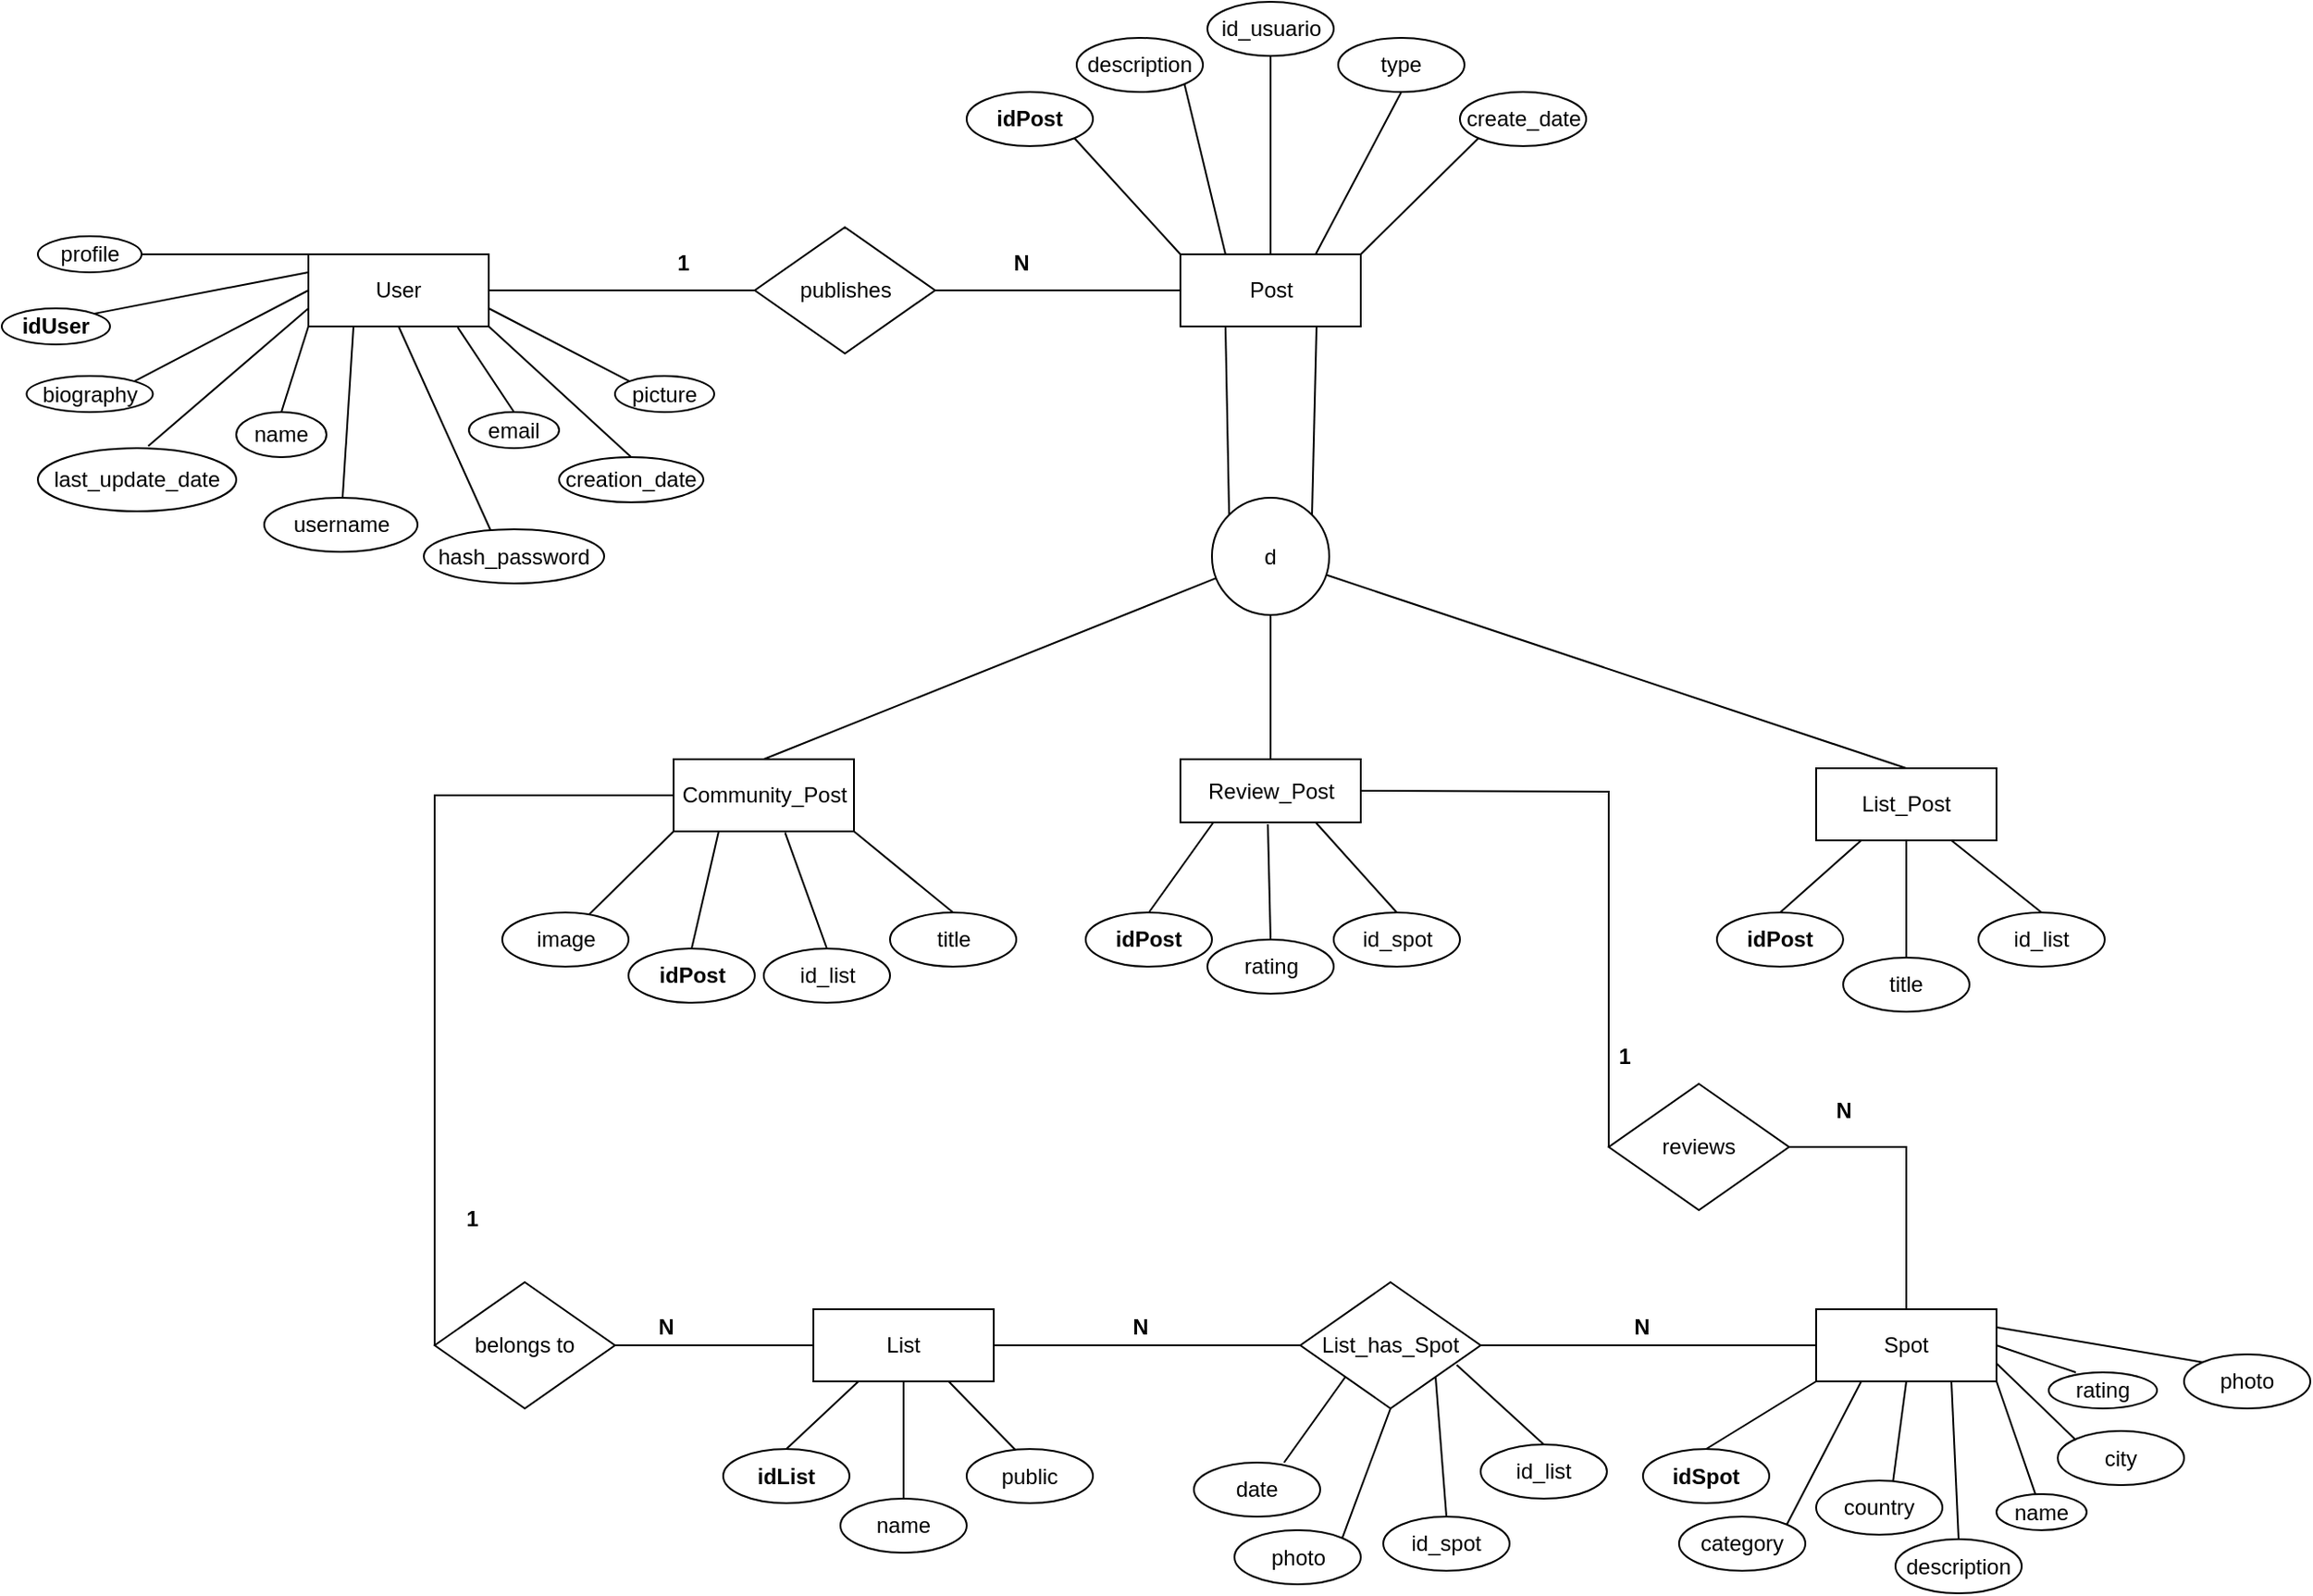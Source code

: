 <mxfile version="27.0.5">
  <diagram name="Página-1" id="UoVhABDE4vkvAtirLtRU">
    <mxGraphModel grid="1" page="1" gridSize="10" guides="1" tooltips="1" connect="1" arrows="1" fold="1" pageScale="1" pageWidth="827" pageHeight="1169" math="0" shadow="0">
      <root>
        <mxCell id="0" />
        <mxCell id="1" parent="0" />
        <mxCell id="ZdL5vajPiQxjwX77NQJu-1" value="List" style="rounded=0;whiteSpace=wrap;html=1;" vertex="1" parent="1">
          <mxGeometry x="-60" y="925" width="100" height="40" as="geometry" />
        </mxCell>
        <mxCell id="ZdL5vajPiQxjwX77NQJu-14" value="rating" style="ellipse;whiteSpace=wrap;html=1;" vertex="1" parent="1">
          <mxGeometry x="625" y="960" width="60" height="20" as="geometry" />
        </mxCell>
        <mxCell id="ZdL5vajPiQxjwX77NQJu-15" value="username" style="ellipse;whiteSpace=wrap;html=1;" vertex="1" parent="1">
          <mxGeometry x="-364.5" y="475" width="85" height="30" as="geometry" />
        </mxCell>
        <mxCell id="ZdL5vajPiQxjwX77NQJu-16" value="name" style="ellipse;whiteSpace=wrap;html=1;" vertex="1" parent="1">
          <mxGeometry x="-380" y="427.5" width="50" height="25" as="geometry" />
        </mxCell>
        <mxCell id="Xw2auteO8Lhqkds3LCRJ-1" value="&lt;b&gt;idUser&lt;/b&gt;" style="ellipse;whiteSpace=wrap;html=1;" vertex="1" parent="1">
          <mxGeometry x="-510" y="370" width="60" height="20" as="geometry" />
        </mxCell>
        <mxCell id="MujrepZRNqrhU4MuNXRA-1" value="public" style="ellipse;whiteSpace=wrap;html=1;" vertex="1" parent="1">
          <mxGeometry x="25" y="1002.5" width="70" height="30" as="geometry" />
        </mxCell>
        <mxCell id="MujrepZRNqrhU4MuNXRA-2" value="name" style="ellipse;whiteSpace=wrap;html=1;" vertex="1" parent="1">
          <mxGeometry x="-45" y="1030" width="70" height="30" as="geometry" />
        </mxCell>
        <mxCell id="MujrepZRNqrhU4MuNXRA-3" value="&lt;b&gt;idList&lt;/b&gt;" style="ellipse;whiteSpace=wrap;html=1;" vertex="1" parent="1">
          <mxGeometry x="-110" y="1002.5" width="70" height="30" as="geometry" />
        </mxCell>
        <mxCell id="MujrepZRNqrhU4MuNXRA-4" value="biography" style="ellipse;whiteSpace=wrap;html=1;" vertex="1" parent="1">
          <mxGeometry x="-496.25" y="407.5" width="70" height="20" as="geometry" />
        </mxCell>
        <mxCell id="MujrepZRNqrhU4MuNXRA-5" value="picture" style="ellipse;whiteSpace=wrap;html=1;" vertex="1" parent="1">
          <mxGeometry x="-170" y="407.5" width="55" height="20" as="geometry" />
        </mxCell>
        <mxCell id="MujrepZRNqrhU4MuNXRA-6" value="profile" style="ellipse;whiteSpace=wrap;html=1;" vertex="1" parent="1">
          <mxGeometry x="-490" y="330" width="57.5" height="20" as="geometry" />
        </mxCell>
        <mxCell id="MujrepZRNqrhU4MuNXRA-7" value="last_update_date" style="ellipse;whiteSpace=wrap;html=1;" vertex="1" parent="1">
          <mxGeometry x="-490" y="447.5" width="110" height="35" as="geometry" />
        </mxCell>
        <mxCell id="MujrepZRNqrhU4MuNXRA-8" value="creation_date" style="ellipse;whiteSpace=wrap;html=1;" vertex="1" parent="1">
          <mxGeometry x="-201" y="452.5" width="80" height="25" as="geometry" />
        </mxCell>
        <mxCell id="MujrepZRNqrhU4MuNXRA-9" value="hash_password" style="ellipse;whiteSpace=wrap;html=1;" vertex="1" parent="1">
          <mxGeometry x="-276" y="492.5" width="100" height="30" as="geometry" />
        </mxCell>
        <mxCell id="MujrepZRNqrhU4MuNXRA-10" value="email" style="ellipse;whiteSpace=wrap;html=1;" vertex="1" parent="1">
          <mxGeometry x="-251" y="427.5" width="50" height="20" as="geometry" />
        </mxCell>
        <mxCell id="MujrepZRNqrhU4MuNXRA-13" value="Post" style="rounded=0;whiteSpace=wrap;html=1;" vertex="1" parent="1">
          <mxGeometry x="143.5" y="340" width="100" height="40" as="geometry" />
        </mxCell>
        <mxCell id="MujrepZRNqrhU4MuNXRA-15" value="Review_Post" style="rounded=0;whiteSpace=wrap;html=1;" vertex="1" parent="1">
          <mxGeometry x="143.5" y="620" width="100" height="35" as="geometry" />
        </mxCell>
        <mxCell id="MujrepZRNqrhU4MuNXRA-16" value="Spot" style="rounded=0;whiteSpace=wrap;html=1;" vertex="1" parent="1">
          <mxGeometry x="496" y="925" width="100" height="40" as="geometry" />
        </mxCell>
        <mxCell id="MujrepZRNqrhU4MuNXRA-17" value="User" style="rounded=0;whiteSpace=wrap;html=1;" vertex="1" parent="1">
          <mxGeometry x="-340" y="340" width="100" height="40" as="geometry" />
        </mxCell>
        <mxCell id="MujrepZRNqrhU4MuNXRA-18" value="" style="endArrow=none;html=1;rounded=0;entryX=0;entryY=1;entryDx=0;entryDy=0;exitX=0.5;exitY=0;exitDx=0;exitDy=0;" edge="1" parent="1" source="ZdL5vajPiQxjwX77NQJu-16" target="MujrepZRNqrhU4MuNXRA-17">
          <mxGeometry width="50" height="50" relative="1" as="geometry">
            <mxPoint x="-350" y="460" as="sourcePoint" />
            <mxPoint x="-300" y="410" as="targetPoint" />
            <Array as="points" />
          </mxGeometry>
        </mxCell>
        <mxCell id="MujrepZRNqrhU4MuNXRA-19" value="" style="endArrow=none;html=1;rounded=0;exitX=1;exitY=0;exitDx=0;exitDy=0;entryX=0;entryY=0.25;entryDx=0;entryDy=0;" edge="1" parent="1" source="Xw2auteO8Lhqkds3LCRJ-1" target="MujrepZRNqrhU4MuNXRA-17">
          <mxGeometry width="50" height="50" relative="1" as="geometry">
            <mxPoint x="-380" y="400" as="sourcePoint" />
            <mxPoint x="-360" y="370" as="targetPoint" />
            <Array as="points" />
          </mxGeometry>
        </mxCell>
        <mxCell id="MujrepZRNqrhU4MuNXRA-20" value="" style="endArrow=none;html=1;rounded=0;entryX=0.828;entryY=1.013;entryDx=0;entryDy=0;entryPerimeter=0;exitX=0.5;exitY=0;exitDx=0;exitDy=0;" edge="1" parent="1" source="MujrepZRNqrhU4MuNXRA-10" target="MujrepZRNqrhU4MuNXRA-17">
          <mxGeometry width="50" height="50" relative="1" as="geometry">
            <mxPoint x="-275" y="450" as="sourcePoint" />
            <mxPoint x="-225" y="400" as="targetPoint" />
            <Array as="points" />
          </mxGeometry>
        </mxCell>
        <mxCell id="MujrepZRNqrhU4MuNXRA-21" value="" style="endArrow=none;html=1;rounded=0;entryX=0;entryY=0.5;entryDx=0;entryDy=0;exitX=1;exitY=0;exitDx=0;exitDy=0;" edge="1" parent="1" source="MujrepZRNqrhU4MuNXRA-4" target="MujrepZRNqrhU4MuNXRA-17">
          <mxGeometry width="50" height="50" relative="1" as="geometry">
            <mxPoint x="-390" y="450" as="sourcePoint" />
            <mxPoint x="-340" y="400" as="targetPoint" />
            <Array as="points" />
          </mxGeometry>
        </mxCell>
        <mxCell id="MujrepZRNqrhU4MuNXRA-22" value="" style="endArrow=none;html=1;rounded=0;entryX=0.25;entryY=1;entryDx=0;entryDy=0;" edge="1" parent="1" source="ZdL5vajPiQxjwX77NQJu-15" target="MujrepZRNqrhU4MuNXRA-17">
          <mxGeometry width="50" height="50" relative="1" as="geometry">
            <mxPoint x="-280" y="460" as="sourcePoint" />
            <mxPoint x="-255" y="410" as="targetPoint" />
            <Array as="points" />
          </mxGeometry>
        </mxCell>
        <mxCell id="MujrepZRNqrhU4MuNXRA-23" value="" style="endArrow=none;html=1;rounded=0;entryX=0;entryY=0.75;entryDx=0;entryDy=0;exitX=0.556;exitY=-0.033;exitDx=0;exitDy=0;exitPerimeter=0;" edge="1" parent="1" source="MujrepZRNqrhU4MuNXRA-7" target="MujrepZRNqrhU4MuNXRA-17">
          <mxGeometry width="50" height="50" relative="1" as="geometry">
            <mxPoint x="-380" y="470" as="sourcePoint" />
            <mxPoint x="-330" y="420" as="targetPoint" />
            <Array as="points" />
          </mxGeometry>
        </mxCell>
        <mxCell id="MujrepZRNqrhU4MuNXRA-25" value="" style="endArrow=none;html=1;rounded=0;entryX=1;entryY=0.75;entryDx=0;entryDy=0;exitX=0;exitY=0;exitDx=0;exitDy=0;" edge="1" parent="1" source="MujrepZRNqrhU4MuNXRA-5" target="MujrepZRNqrhU4MuNXRA-17">
          <mxGeometry width="50" height="50" relative="1" as="geometry">
            <mxPoint x="-160" y="390" as="sourcePoint" />
            <mxPoint x="-170" y="380" as="targetPoint" />
            <Array as="points" />
          </mxGeometry>
        </mxCell>
        <mxCell id="MujrepZRNqrhU4MuNXRA-27" value="" style="endArrow=none;html=1;rounded=0;exitX=0.5;exitY=0;exitDx=0;exitDy=0;" edge="1" parent="1" source="MujrepZRNqrhU4MuNXRA-8">
          <mxGeometry width="50" height="50" relative="1" as="geometry">
            <mxPoint x="-80" y="475" as="sourcePoint" />
            <mxPoint x="-240" y="380" as="targetPoint" />
          </mxGeometry>
        </mxCell>
        <mxCell id="MujrepZRNqrhU4MuNXRA-28" value="" style="endArrow=none;html=1;rounded=0;exitX=1;exitY=0;exitDx=0;exitDy=0;entryX=0.25;entryY=1;entryDx=0;entryDy=0;" edge="1" parent="1" source="MujrepZRNqrhU4MuNXRA-40" target="MujrepZRNqrhU4MuNXRA-16">
          <mxGeometry width="50" height="50" relative="1" as="geometry">
            <mxPoint x="491" y="1065" as="sourcePoint" />
            <mxPoint x="520" y="970" as="targetPoint" />
            <Array as="points" />
          </mxGeometry>
        </mxCell>
        <mxCell id="MujrepZRNqrhU4MuNXRA-29" value="" style="endArrow=none;html=1;rounded=0;entryX=0;entryY=0;entryDx=0;entryDy=0;exitX=1;exitY=0.5;exitDx=0;exitDy=0;" edge="1" parent="1" source="MujrepZRNqrhU4MuNXRA-6" target="MujrepZRNqrhU4MuNXRA-17">
          <mxGeometry width="50" height="50" relative="1" as="geometry">
            <mxPoint x="-430" y="345" as="sourcePoint" />
            <mxPoint x="-370" y="340" as="targetPoint" />
          </mxGeometry>
        </mxCell>
        <mxCell id="MujrepZRNqrhU4MuNXRA-30" value="" style="endArrow=none;html=1;rounded=0;exitX=0.37;exitY=0.017;exitDx=0;exitDy=0;exitPerimeter=0;entryX=0.5;entryY=1;entryDx=0;entryDy=0;" edge="1" parent="1" source="MujrepZRNqrhU4MuNXRA-9" target="MujrepZRNqrhU4MuNXRA-17">
          <mxGeometry width="50" height="50" relative="1" as="geometry">
            <mxPoint x="-230" y="462.5" as="sourcePoint" />
            <mxPoint x="-260" y="380" as="targetPoint" />
          </mxGeometry>
        </mxCell>
        <mxCell id="MujrepZRNqrhU4MuNXRA-31" value="" style="endArrow=none;html=1;rounded=0;entryX=0.5;entryY=1;entryDx=0;entryDy=0;exitX=0.607;exitY=0.056;exitDx=0;exitDy=0;exitPerimeter=0;" edge="1" parent="1" source="MujrepZRNqrhU4MuNXRA-42" target="MujrepZRNqrhU4MuNXRA-16">
          <mxGeometry width="50" height="50" relative="1" as="geometry">
            <mxPoint x="501" y="1055" as="sourcePoint" />
            <mxPoint x="551" y="1005" as="targetPoint" />
          </mxGeometry>
        </mxCell>
        <mxCell id="MujrepZRNqrhU4MuNXRA-34" value="" style="endArrow=none;html=1;rounded=0;exitX=0.5;exitY=0;exitDx=0;exitDy=0;entryX=0.75;entryY=1;entryDx=0;entryDy=0;" edge="1" parent="1" source="MujrepZRNqrhU4MuNXRA-38" target="MujrepZRNqrhU4MuNXRA-16">
          <mxGeometry width="50" height="50" relative="1" as="geometry">
            <mxPoint x="571" y="1035" as="sourcePoint" />
            <mxPoint x="570" y="970" as="targetPoint" />
          </mxGeometry>
        </mxCell>
        <mxCell id="MujrepZRNqrhU4MuNXRA-35" value="" style="endArrow=none;html=1;rounded=0;exitX=0.386;exitY=0.017;exitDx=0;exitDy=0;exitPerimeter=0;entryX=0.75;entryY=1;entryDx=0;entryDy=0;" edge="1" parent="1" source="MujrepZRNqrhU4MuNXRA-1" target="ZdL5vajPiQxjwX77NQJu-1">
          <mxGeometry width="50" height="50" relative="1" as="geometry">
            <mxPoint x="60" y="1020" as="sourcePoint" />
            <mxPoint x="8" y="980" as="targetPoint" />
          </mxGeometry>
        </mxCell>
        <mxCell id="MujrepZRNqrhU4MuNXRA-36" value="" style="endArrow=none;html=1;rounded=0;entryX=0.5;entryY=1;entryDx=0;entryDy=0;" edge="1" parent="1" source="MujrepZRNqrhU4MuNXRA-2" target="ZdL5vajPiQxjwX77NQJu-1">
          <mxGeometry width="50" height="50" relative="1" as="geometry">
            <mxPoint x="-35" y="1045" as="sourcePoint" />
            <mxPoint x="15" y="995" as="targetPoint" />
          </mxGeometry>
        </mxCell>
        <mxCell id="MujrepZRNqrhU4MuNXRA-37" value="" style="endArrow=none;html=1;rounded=0;exitX=0.5;exitY=0;exitDx=0;exitDy=0;entryX=0.25;entryY=1;entryDx=0;entryDy=0;" edge="1" parent="1" source="MujrepZRNqrhU4MuNXRA-3" target="ZdL5vajPiQxjwX77NQJu-1">
          <mxGeometry width="50" height="50" relative="1" as="geometry">
            <mxPoint x="-60" y="1045" as="sourcePoint" />
            <mxPoint x="-10" y="995" as="targetPoint" />
          </mxGeometry>
        </mxCell>
        <mxCell id="MujrepZRNqrhU4MuNXRA-38" value="description" style="ellipse;whiteSpace=wrap;html=1;" vertex="1" parent="1">
          <mxGeometry x="540" y="1052.5" width="70" height="30" as="geometry" />
        </mxCell>
        <mxCell id="MujrepZRNqrhU4MuNXRA-39" value="photo" style="ellipse;whiteSpace=wrap;html=1;" vertex="1" parent="1">
          <mxGeometry x="173.5" y="1047.5" width="70" height="30" as="geometry" />
        </mxCell>
        <mxCell id="MujrepZRNqrhU4MuNXRA-40" value="category" style="ellipse;whiteSpace=wrap;html=1;" vertex="1" parent="1">
          <mxGeometry x="420" y="1040" width="70" height="30" as="geometry" />
        </mxCell>
        <mxCell id="MujrepZRNqrhU4MuNXRA-41" value="city" style="ellipse;whiteSpace=wrap;html=1;" vertex="1" parent="1">
          <mxGeometry x="630" y="992.5" width="70" height="30" as="geometry" />
        </mxCell>
        <mxCell id="MujrepZRNqrhU4MuNXRA-42" value="country" style="ellipse;whiteSpace=wrap;html=1;" vertex="1" parent="1">
          <mxGeometry x="496" y="1020" width="70" height="30" as="geometry" />
        </mxCell>
        <mxCell id="MujrepZRNqrhU4MuNXRA-43" value="name" style="ellipse;whiteSpace=wrap;html=1;" vertex="1" parent="1">
          <mxGeometry x="596" y="1027.5" width="50" height="20" as="geometry" />
        </mxCell>
        <mxCell id="MujrepZRNqrhU4MuNXRA-44" value="&lt;b&gt;idSpot&lt;/b&gt;" style="ellipse;whiteSpace=wrap;html=1;" vertex="1" parent="1">
          <mxGeometry x="400" y="1002.5" width="70" height="30" as="geometry" />
        </mxCell>
        <mxCell id="MujrepZRNqrhU4MuNXRA-47" value="" style="endArrow=none;html=1;rounded=0;exitX=1;exitY=1;exitDx=0;exitDy=0;" edge="1" parent="1" source="MujrepZRNqrhU4MuNXRA-16" target="MujrepZRNqrhU4MuNXRA-43">
          <mxGeometry width="50" height="50" relative="1" as="geometry">
            <mxPoint x="591" y="1027.5" as="sourcePoint" />
            <mxPoint x="641" y="977.5" as="targetPoint" />
          </mxGeometry>
        </mxCell>
        <mxCell id="MujrepZRNqrhU4MuNXRA-48" value="" style="endArrow=none;html=1;rounded=0;exitX=1;exitY=0.75;exitDx=0;exitDy=0;entryX=0.143;entryY=0.167;entryDx=0;entryDy=0;entryPerimeter=0;" edge="1" parent="1" source="MujrepZRNqrhU4MuNXRA-16" target="MujrepZRNqrhU4MuNXRA-41">
          <mxGeometry width="50" height="50" relative="1" as="geometry">
            <mxPoint x="621" y="1025" as="sourcePoint" />
            <mxPoint x="671" y="975" as="targetPoint" />
            <Array as="points" />
          </mxGeometry>
        </mxCell>
        <mxCell id="MujrepZRNqrhU4MuNXRA-49" value="" style="endArrow=none;html=1;rounded=0;entryX=1;entryY=0.5;entryDx=0;entryDy=0;" edge="1" parent="1" target="MujrepZRNqrhU4MuNXRA-16">
          <mxGeometry width="50" height="50" relative="1" as="geometry">
            <mxPoint x="640" y="960" as="sourcePoint" />
            <mxPoint x="651" y="980" as="targetPoint" />
          </mxGeometry>
        </mxCell>
        <mxCell id="MujrepZRNqrhU4MuNXRA-50" value="" style="endArrow=none;html=1;rounded=0;entryX=1;entryY=0.25;entryDx=0;entryDy=0;exitX=0;exitY=0;exitDx=0;exitDy=0;" edge="1" parent="1" source="MujrepZRNqrhU4MuNXRA-161" target="MujrepZRNqrhU4MuNXRA-16">
          <mxGeometry width="50" height="50" relative="1" as="geometry">
            <mxPoint x="681.033" y="1019.488" as="sourcePoint" />
            <mxPoint x="721" y="995" as="targetPoint" />
            <Array as="points" />
          </mxGeometry>
        </mxCell>
        <mxCell id="MujrepZRNqrhU4MuNXRA-51" value="" style="endArrow=none;html=1;rounded=0;entryX=0;entryY=1;entryDx=0;entryDy=0;exitX=0.5;exitY=0;exitDx=0;exitDy=0;" edge="1" parent="1" source="MujrepZRNqrhU4MuNXRA-44" target="MujrepZRNqrhU4MuNXRA-16">
          <mxGeometry width="50" height="50" relative="1" as="geometry">
            <mxPoint x="396" y="1035" as="sourcePoint" />
            <mxPoint x="446" y="985" as="targetPoint" />
            <Array as="points" />
          </mxGeometry>
        </mxCell>
        <mxCell id="MujrepZRNqrhU4MuNXRA-52" value="&lt;b&gt;idPost&lt;/b&gt;" style="ellipse;whiteSpace=wrap;html=1;" vertex="1" parent="1">
          <mxGeometry x="91" y="705" width="70" height="30" as="geometry" />
        </mxCell>
        <mxCell id="MujrepZRNqrhU4MuNXRA-54" value="id_spot" style="ellipse;whiteSpace=wrap;html=1;" vertex="1" parent="1">
          <mxGeometry x="228.5" y="705" width="70" height="30" as="geometry" />
        </mxCell>
        <mxCell id="MujrepZRNqrhU4MuNXRA-56" value="id_list" style="ellipse;whiteSpace=wrap;html=1;" vertex="1" parent="1">
          <mxGeometry x="586" y="705" width="70" height="30" as="geometry" />
        </mxCell>
        <mxCell id="MujrepZRNqrhU4MuNXRA-57" value="title" style="ellipse;whiteSpace=wrap;html=1;" vertex="1" parent="1">
          <mxGeometry x="511" y="730" width="70" height="30" as="geometry" />
        </mxCell>
        <mxCell id="MujrepZRNqrhU4MuNXRA-58" value="&lt;b&gt;idPost&lt;/b&gt;" style="ellipse;whiteSpace=wrap;html=1;" vertex="1" parent="1">
          <mxGeometry x="441" y="705" width="70" height="30" as="geometry" />
        </mxCell>
        <mxCell id="MujrepZRNqrhU4MuNXRA-59" value="rating" style="ellipse;whiteSpace=wrap;html=1;" vertex="1" parent="1">
          <mxGeometry x="158.5" y="720" width="70" height="30" as="geometry" />
        </mxCell>
        <mxCell id="MujrepZRNqrhU4MuNXRA-61" value="" style="endArrow=none;html=1;rounded=0;entryX=0.183;entryY=1;entryDx=0;entryDy=0;entryPerimeter=0;exitX=0.5;exitY=0;exitDx=0;exitDy=0;" edge="1" parent="1" source="MujrepZRNqrhU4MuNXRA-52" target="MujrepZRNqrhU4MuNXRA-15">
          <mxGeometry width="50" height="50" relative="1" as="geometry">
            <mxPoint x="101" y="715" as="sourcePoint" />
            <mxPoint x="129" y="632" as="targetPoint" />
            <Array as="points" />
          </mxGeometry>
        </mxCell>
        <mxCell id="MujrepZRNqrhU4MuNXRA-62" value="" style="endArrow=none;html=1;rounded=0;exitX=0.5;exitY=0;exitDx=0;exitDy=0;" edge="1" parent="1" source="MujrepZRNqrhU4MuNXRA-59">
          <mxGeometry width="50" height="50" relative="1" as="geometry">
            <mxPoint x="248" y="725" as="sourcePoint" />
            <mxPoint x="192" y="656" as="targetPoint" />
            <Array as="points" />
          </mxGeometry>
        </mxCell>
        <mxCell id="MujrepZRNqrhU4MuNXRA-64" value="" style="endArrow=none;html=1;rounded=0;entryX=0.75;entryY=1;entryDx=0;entryDy=0;exitX=0.5;exitY=0;exitDx=0;exitDy=0;" edge="1" parent="1" source="MujrepZRNqrhU4MuNXRA-54" target="MujrepZRNqrhU4MuNXRA-15">
          <mxGeometry width="50" height="50" relative="1" as="geometry">
            <mxPoint x="266" y="725" as="sourcePoint" />
            <mxPoint x="294" y="642" as="targetPoint" />
            <Array as="points" />
          </mxGeometry>
        </mxCell>
        <mxCell id="MujrepZRNqrhU4MuNXRA-65" value="" style="endArrow=none;html=1;rounded=0;exitX=0.5;exitY=0;exitDx=0;exitDy=0;entryX=0.25;entryY=1;entryDx=0;entryDy=0;" edge="1" parent="1" source="MujrepZRNqrhU4MuNXRA-58" target="MujrepZRNqrhU4MuNXRA-72">
          <mxGeometry width="50" height="50" relative="1" as="geometry">
            <mxPoint x="438" y="741.5" as="sourcePoint" />
            <mxPoint x="510" y="690" as="targetPoint" />
            <Array as="points" />
          </mxGeometry>
        </mxCell>
        <mxCell id="MujrepZRNqrhU4MuNXRA-66" value="" style="endArrow=none;html=1;rounded=0;entryX=0.5;entryY=1;entryDx=0;entryDy=0;exitX=0.5;exitY=0;exitDx=0;exitDy=0;" edge="1" parent="1" source="MujrepZRNqrhU4MuNXRA-57" target="MujrepZRNqrhU4MuNXRA-72">
          <mxGeometry width="50" height="50" relative="1" as="geometry">
            <mxPoint x="526" y="775" as="sourcePoint" />
            <mxPoint x="554" y="692" as="targetPoint" />
            <Array as="points" />
          </mxGeometry>
        </mxCell>
        <mxCell id="MujrepZRNqrhU4MuNXRA-71" value="Community_Post" style="rounded=0;whiteSpace=wrap;html=1;" vertex="1" parent="1">
          <mxGeometry x="-137.5" y="620" width="100" height="40" as="geometry" />
        </mxCell>
        <mxCell id="MujrepZRNqrhU4MuNXRA-72" value="List_Post" style="rounded=0;whiteSpace=wrap;html=1;" vertex="1" parent="1">
          <mxGeometry x="496" y="625" width="100" height="40" as="geometry" />
        </mxCell>
        <mxCell id="MujrepZRNqrhU4MuNXRA-74" value="id_spot" style="ellipse;whiteSpace=wrap;html=1;" vertex="1" parent="1">
          <mxGeometry x="256" y="1040" width="70" height="30" as="geometry" />
        </mxCell>
        <mxCell id="MujrepZRNqrhU4MuNXRA-75" value="id_list" style="ellipse;whiteSpace=wrap;html=1;" vertex="1" parent="1">
          <mxGeometry x="310" y="1000" width="70" height="30" as="geometry" />
        </mxCell>
        <mxCell id="MujrepZRNqrhU4MuNXRA-76" value="date" style="ellipse;whiteSpace=wrap;html=1;" vertex="1" parent="1">
          <mxGeometry x="151" y="1010" width="70" height="30" as="geometry" />
        </mxCell>
        <mxCell id="MujrepZRNqrhU4MuNXRA-78" value="" style="endArrow=none;html=1;rounded=0;entryX=0.75;entryY=1;entryDx=0;entryDy=0;exitX=0.5;exitY=0;exitDx=0;exitDy=0;" edge="1" parent="1" source="MujrepZRNqrhU4MuNXRA-56" target="MujrepZRNqrhU4MuNXRA-72">
          <mxGeometry width="50" height="50" relative="1" as="geometry">
            <mxPoint x="541" y="775" as="sourcePoint" />
            <mxPoint x="569" y="692" as="targetPoint" />
            <Array as="points" />
          </mxGeometry>
        </mxCell>
        <mxCell id="MujrepZRNqrhU4MuNXRA-79" value="" style="endArrow=none;html=1;rounded=0;entryX=1;entryY=1;entryDx=0;entryDy=0;exitX=0.5;exitY=0;exitDx=0;exitDy=0;" edge="1" parent="1" source="MujrepZRNqrhU4MuNXRA-74" target="MujrepZRNqrhU4MuNXRA-92">
          <mxGeometry width="50" height="50" relative="1" as="geometry">
            <mxPoint x="295" y="1040" as="sourcePoint" />
            <mxPoint x="79" y="942.5" as="targetPoint" />
            <Array as="points" />
          </mxGeometry>
        </mxCell>
        <mxCell id="MujrepZRNqrhU4MuNXRA-80" value="" style="endArrow=none;html=1;rounded=0;entryX=0;entryY=1;entryDx=0;entryDy=0;exitX=0.714;exitY=0;exitDx=0;exitDy=0;exitPerimeter=0;" edge="1" parent="1" source="MujrepZRNqrhU4MuNXRA-76" target="MujrepZRNqrhU4MuNXRA-92">
          <mxGeometry width="50" height="50" relative="1" as="geometry">
            <mxPoint x="51" y="1025.5" as="sourcePoint" />
            <mxPoint x="79" y="942.5" as="targetPoint" />
            <Array as="points" />
          </mxGeometry>
        </mxCell>
        <mxCell id="MujrepZRNqrhU4MuNXRA-81" value="" style="endArrow=none;html=1;rounded=0;entryX=0;entryY=1;entryDx=0;entryDy=0;" edge="1" parent="1" target="MujrepZRNqrhU4MuNXRA-71">
          <mxGeometry width="50" height="50" relative="1" as="geometry">
            <mxPoint x="-197.5" y="719" as="sourcePoint" />
            <mxPoint x="-123.5" y="592" as="targetPoint" />
            <Array as="points" />
          </mxGeometry>
        </mxCell>
        <mxCell id="MujrepZRNqrhU4MuNXRA-82" value="" style="endArrow=none;html=1;rounded=0;entryX=0.867;entryY=0.655;entryDx=0;entryDy=0;entryPerimeter=0;exitX=0.5;exitY=0;exitDx=0;exitDy=0;" edge="1" parent="1" source="MujrepZRNqrhU4MuNXRA-75" target="MujrepZRNqrhU4MuNXRA-92">
          <mxGeometry width="50" height="50" relative="1" as="geometry">
            <mxPoint x="61" y="1035.5" as="sourcePoint" />
            <mxPoint x="89" y="952.5" as="targetPoint" />
            <Array as="points" />
          </mxGeometry>
        </mxCell>
        <mxCell id="MujrepZRNqrhU4MuNXRA-84" value="" style="endArrow=none;html=1;rounded=0;entryX=0.25;entryY=1;entryDx=0;entryDy=0;exitX=0.5;exitY=0;exitDx=0;exitDy=0;" edge="1" parent="1" source="MujrepZRNqrhU4MuNXRA-98" target="MujrepZRNqrhU4MuNXRA-71">
          <mxGeometry width="50" height="50" relative="1" as="geometry">
            <mxPoint x="-141.5" y="685" as="sourcePoint" />
            <mxPoint x="-113.5" y="602" as="targetPoint" />
            <Array as="points" />
          </mxGeometry>
        </mxCell>
        <mxCell id="MujrepZRNqrhU4MuNXRA-86" value="" style="endArrow=none;html=1;rounded=0;exitX=0.5;exitY=0;exitDx=0;exitDy=0;entryX=1;entryY=1;entryDx=0;entryDy=0;" edge="1" parent="1" source="MujrepZRNqrhU4MuNXRA-97" target="MujrepZRNqrhU4MuNXRA-71">
          <mxGeometry width="50" height="50" relative="1" as="geometry">
            <mxPoint x="-131.5" y="695" as="sourcePoint" />
            <mxPoint x="8.5" y="705" as="targetPoint" />
            <Array as="points" />
          </mxGeometry>
        </mxCell>
        <mxCell id="MujrepZRNqrhU4MuNXRA-87" value="" style="endArrow=none;html=1;rounded=0;entryX=0.618;entryY=1.018;entryDx=0;entryDy=0;exitX=0.5;exitY=0;exitDx=0;exitDy=0;entryPerimeter=0;" edge="1" parent="1" source="MujrepZRNqrhU4MuNXRA-100" target="MujrepZRNqrhU4MuNXRA-71">
          <mxGeometry width="50" height="50" relative="1" as="geometry">
            <mxPoint x="-121.5" y="705" as="sourcePoint" />
            <mxPoint x="-93.5" y="622" as="targetPoint" />
            <Array as="points" />
          </mxGeometry>
        </mxCell>
        <mxCell id="MujrepZRNqrhU4MuNXRA-92" value="List_has_Spot" style="rhombus;whiteSpace=wrap;html=1;" vertex="1" parent="1">
          <mxGeometry x="210" y="910" width="100" height="70" as="geometry" />
        </mxCell>
        <mxCell id="MujrepZRNqrhU4MuNXRA-96" value="image" style="ellipse;whiteSpace=wrap;html=1;" vertex="1" parent="1">
          <mxGeometry x="-232.5" y="705" width="70" height="30" as="geometry" />
        </mxCell>
        <mxCell id="MujrepZRNqrhU4MuNXRA-97" value="title" style="ellipse;whiteSpace=wrap;html=1;" vertex="1" parent="1">
          <mxGeometry x="-17.5" y="705" width="70" height="30" as="geometry" />
        </mxCell>
        <mxCell id="MujrepZRNqrhU4MuNXRA-98" value="&lt;b&gt;idPost&lt;/b&gt;" style="ellipse;whiteSpace=wrap;html=1;" vertex="1" parent="1">
          <mxGeometry x="-162.5" y="725" width="70" height="30" as="geometry" />
        </mxCell>
        <mxCell id="MujrepZRNqrhU4MuNXRA-100" value="id_list" style="ellipse;whiteSpace=wrap;html=1;" vertex="1" parent="1">
          <mxGeometry x="-87.5" y="725" width="70" height="30" as="geometry" />
        </mxCell>
        <mxCell id="MujrepZRNqrhU4MuNXRA-113" value="type" style="ellipse;whiteSpace=wrap;html=1;" vertex="1" parent="1">
          <mxGeometry x="231" y="220" width="70" height="30" as="geometry" />
        </mxCell>
        <mxCell id="MujrepZRNqrhU4MuNXRA-114" value="create_date" style="ellipse;whiteSpace=wrap;html=1;" vertex="1" parent="1">
          <mxGeometry x="298.5" y="250" width="70" height="30" as="geometry" />
        </mxCell>
        <mxCell id="MujrepZRNqrhU4MuNXRA-115" value="id_usuario" style="ellipse;whiteSpace=wrap;html=1;" vertex="1" parent="1">
          <mxGeometry x="158.5" y="200" width="70" height="30" as="geometry" />
        </mxCell>
        <mxCell id="MujrepZRNqrhU4MuNXRA-116" value="description" style="ellipse;whiteSpace=wrap;html=1;" vertex="1" parent="1">
          <mxGeometry x="86" y="220" width="70" height="30" as="geometry" />
        </mxCell>
        <mxCell id="MujrepZRNqrhU4MuNXRA-117" value="&lt;b&gt;idPost&lt;/b&gt;" style="ellipse;whiteSpace=wrap;html=1;" vertex="1" parent="1">
          <mxGeometry x="25" y="250" width="70" height="30" as="geometry" />
        </mxCell>
        <mxCell id="MujrepZRNqrhU4MuNXRA-125" value="d" style="ellipse;whiteSpace=wrap;html=1;aspect=fixed;" vertex="1" parent="1">
          <mxGeometry x="161" y="475" width="65" height="65" as="geometry" />
        </mxCell>
        <mxCell id="MujrepZRNqrhU4MuNXRA-126" value="" style="endArrow=none;html=1;rounded=0;exitX=0.5;exitY=0;exitDx=0;exitDy=0;" edge="1" parent="1" source="MujrepZRNqrhU4MuNXRA-71" target="MujrepZRNqrhU4MuNXRA-125">
          <mxGeometry width="50" height="50" relative="1" as="geometry">
            <mxPoint x="141" y="610" as="sourcePoint" />
            <mxPoint x="160" y="520" as="targetPoint" />
            <Array as="points" />
          </mxGeometry>
        </mxCell>
        <mxCell id="MujrepZRNqrhU4MuNXRA-127" value="" style="endArrow=none;html=1;rounded=0;exitX=0.5;exitY=0;exitDx=0;exitDy=0;entryX=0.5;entryY=1;entryDx=0;entryDy=0;" edge="1" parent="1" source="MujrepZRNqrhU4MuNXRA-15" target="MujrepZRNqrhU4MuNXRA-125">
          <mxGeometry width="50" height="50" relative="1" as="geometry">
            <mxPoint x="141" y="610" as="sourcePoint" />
            <mxPoint x="188" y="554" as="targetPoint" />
          </mxGeometry>
        </mxCell>
        <mxCell id="MujrepZRNqrhU4MuNXRA-128" value="" style="endArrow=none;html=1;rounded=0;exitX=0.5;exitY=0;exitDx=0;exitDy=0;" edge="1" parent="1" source="MujrepZRNqrhU4MuNXRA-72" target="MujrepZRNqrhU4MuNXRA-125">
          <mxGeometry width="50" height="50" relative="1" as="geometry">
            <mxPoint x="141" y="610" as="sourcePoint" />
            <mxPoint x="211" y="537.5" as="targetPoint" />
          </mxGeometry>
        </mxCell>
        <mxCell id="MujrepZRNqrhU4MuNXRA-134" value="" style="endArrow=none;html=1;rounded=0;exitX=0;exitY=0;exitDx=0;exitDy=0;entryX=0.25;entryY=1;entryDx=0;entryDy=0;" edge="1" parent="1" source="MujrepZRNqrhU4MuNXRA-125" target="MujrepZRNqrhU4MuNXRA-13">
          <mxGeometry width="50" height="50" relative="1" as="geometry">
            <mxPoint x="-169" y="450" as="sourcePoint" />
            <mxPoint x="-119" y="400" as="targetPoint" />
          </mxGeometry>
        </mxCell>
        <mxCell id="MujrepZRNqrhU4MuNXRA-135" value="" style="endArrow=none;html=1;rounded=0;exitX=1;exitY=0;exitDx=0;exitDy=0;" edge="1" parent="1" source="MujrepZRNqrhU4MuNXRA-125">
          <mxGeometry width="50" height="50" relative="1" as="geometry">
            <mxPoint x="-169" y="450" as="sourcePoint" />
            <mxPoint x="219" y="380" as="targetPoint" />
          </mxGeometry>
        </mxCell>
        <mxCell id="MujrepZRNqrhU4MuNXRA-136" value="" style="endArrow=none;html=1;rounded=0;entryX=1;entryY=1;entryDx=0;entryDy=0;exitX=0;exitY=0;exitDx=0;exitDy=0;" edge="1" parent="1" source="MujrepZRNqrhU4MuNXRA-13" target="MujrepZRNqrhU4MuNXRA-117">
          <mxGeometry width="50" height="50" relative="1" as="geometry">
            <mxPoint x="-144" y="430" as="sourcePoint" />
            <mxPoint x="-94" y="380" as="targetPoint" />
          </mxGeometry>
        </mxCell>
        <mxCell id="MujrepZRNqrhU4MuNXRA-138" value="" style="endArrow=none;html=1;rounded=0;entryX=1;entryY=1;entryDx=0;entryDy=0;exitX=0.25;exitY=0;exitDx=0;exitDy=0;" edge="1" parent="1" source="MujrepZRNqrhU4MuNXRA-13" target="MujrepZRNqrhU4MuNXRA-116">
          <mxGeometry width="50" height="50" relative="1" as="geometry">
            <mxPoint x="-124" y="450" as="sourcePoint" />
            <mxPoint x="-74" y="400" as="targetPoint" />
          </mxGeometry>
        </mxCell>
        <mxCell id="MujrepZRNqrhU4MuNXRA-139" value="" style="endArrow=none;html=1;rounded=0;exitX=0.5;exitY=0;exitDx=0;exitDy=0;entryX=0.5;entryY=1;entryDx=0;entryDy=0;" edge="1" parent="1" source="MujrepZRNqrhU4MuNXRA-13" target="MujrepZRNqrhU4MuNXRA-115">
          <mxGeometry width="50" height="50" relative="1" as="geometry">
            <mxPoint x="200" y="330" as="sourcePoint" />
            <mxPoint x="210" y="230" as="targetPoint" />
          </mxGeometry>
        </mxCell>
        <mxCell id="MujrepZRNqrhU4MuNXRA-140" value="" style="endArrow=none;html=1;rounded=0;entryX=0.5;entryY=1;entryDx=0;entryDy=0;exitX=0.75;exitY=0;exitDx=0;exitDy=0;" edge="1" parent="1" source="MujrepZRNqrhU4MuNXRA-13" target="MujrepZRNqrhU4MuNXRA-113">
          <mxGeometry width="50" height="50" relative="1" as="geometry">
            <mxPoint x="-104" y="470" as="sourcePoint" />
            <mxPoint x="-54" y="420" as="targetPoint" />
          </mxGeometry>
        </mxCell>
        <mxCell id="MujrepZRNqrhU4MuNXRA-142" value="" style="endArrow=none;html=1;rounded=0;entryX=0;entryY=1;entryDx=0;entryDy=0;exitX=1;exitY=0;exitDx=0;exitDy=0;" edge="1" parent="1" source="MujrepZRNqrhU4MuNXRA-13" target="MujrepZRNqrhU4MuNXRA-114">
          <mxGeometry width="50" height="50" relative="1" as="geometry">
            <mxPoint x="346" y="484.45" as="sourcePoint" />
            <mxPoint x="482.626" y="380.003" as="targetPoint" />
          </mxGeometry>
        </mxCell>
        <mxCell id="MujrepZRNqrhU4MuNXRA-145" value="" style="endArrow=none;html=1;rounded=0;exitX=1;exitY=0.5;exitDx=0;exitDy=0;entryX=0;entryY=0.5;entryDx=0;entryDy=0;" edge="1" parent="1" source="ZdL5vajPiQxjwX77NQJu-1" target="MujrepZRNqrhU4MuNXRA-92">
          <mxGeometry width="50" height="50" relative="1" as="geometry">
            <mxPoint x="191" y="1102.5" as="sourcePoint" />
            <mxPoint x="241" y="1052.5" as="targetPoint" />
          </mxGeometry>
        </mxCell>
        <mxCell id="MujrepZRNqrhU4MuNXRA-147" value="" style="endArrow=none;html=1;rounded=0;entryX=0;entryY=0.5;entryDx=0;entryDy=0;exitX=1;exitY=0.5;exitDx=0;exitDy=0;" edge="1" parent="1" source="MujrepZRNqrhU4MuNXRA-92" target="MujrepZRNqrhU4MuNXRA-16">
          <mxGeometry width="50" height="50" relative="1" as="geometry">
            <mxPoint x="191" y="1102.5" as="sourcePoint" />
            <mxPoint x="241" y="1052.5" as="targetPoint" />
          </mxGeometry>
        </mxCell>
        <mxCell id="MujrepZRNqrhU4MuNXRA-158" value="publishes" style="rhombus;whiteSpace=wrap;html=1;" vertex="1" parent="1">
          <mxGeometry x="-92.5" y="325" width="100" height="70" as="geometry" />
        </mxCell>
        <mxCell id="MujrepZRNqrhU4MuNXRA-159" value="" style="endArrow=none;html=1;rounded=0;exitX=1;exitY=0.5;exitDx=0;exitDy=0;entryX=0;entryY=0.5;entryDx=0;entryDy=0;" edge="1" parent="1" source="MujrepZRNqrhU4MuNXRA-17" target="MujrepZRNqrhU4MuNXRA-158">
          <mxGeometry width="50" height="50" relative="1" as="geometry">
            <mxPoint x="-100" y="377.5" as="sourcePoint" />
            <mxPoint x="-50" y="327.5" as="targetPoint" />
          </mxGeometry>
        </mxCell>
        <mxCell id="MujrepZRNqrhU4MuNXRA-160" value="" style="endArrow=none;html=1;rounded=0;entryX=0;entryY=0.5;entryDx=0;entryDy=0;exitX=1;exitY=0.5;exitDx=0;exitDy=0;" edge="1" parent="1" source="MujrepZRNqrhU4MuNXRA-158" target="MujrepZRNqrhU4MuNXRA-13">
          <mxGeometry width="50" height="50" relative="1" as="geometry">
            <mxPoint x="-60" y="422.5" as="sourcePoint" />
            <mxPoint x="-10" y="372.5" as="targetPoint" />
          </mxGeometry>
        </mxCell>
        <mxCell id="MujrepZRNqrhU4MuNXRA-161" value="photo" style="ellipse;whiteSpace=wrap;html=1;" vertex="1" parent="1">
          <mxGeometry x="700" y="950" width="70" height="30" as="geometry" />
        </mxCell>
        <mxCell id="MujrepZRNqrhU4MuNXRA-162" value="reviews" style="rhombus;whiteSpace=wrap;html=1;" vertex="1" parent="1">
          <mxGeometry x="381" y="800" width="100" height="70" as="geometry" />
        </mxCell>
        <mxCell id="MujrepZRNqrhU4MuNXRA-163" value="belongs to" style="rhombus;whiteSpace=wrap;html=1;" vertex="1" parent="1">
          <mxGeometry x="-270" y="910" width="100" height="70" as="geometry" />
        </mxCell>
        <mxCell id="MujrepZRNqrhU4MuNXRA-165" value="&lt;b&gt;1&lt;/b&gt;" style="text;html=1;align=center;verticalAlign=middle;whiteSpace=wrap;rounded=0;" vertex="1" parent="1">
          <mxGeometry x="-162.5" y="330" width="60" height="30" as="geometry" />
        </mxCell>
        <mxCell id="MujrepZRNqrhU4MuNXRA-168" value="&lt;b&gt;N&lt;/b&gt;" style="text;html=1;align=center;verticalAlign=middle;resizable=0;points=[];autosize=1;strokeColor=none;fillColor=none;" vertex="1" parent="1">
          <mxGeometry x="40" y="330" width="30" height="30" as="geometry" />
        </mxCell>
        <mxCell id="MujrepZRNqrhU4MuNXRA-169" value="" style="endArrow=none;html=1;rounded=0;entryX=0;entryY=0.5;entryDx=0;entryDy=0;exitX=0;exitY=0.5;exitDx=0;exitDy=0;" edge="1" parent="1" source="MujrepZRNqrhU4MuNXRA-163" target="MujrepZRNqrhU4MuNXRA-71">
          <mxGeometry width="50" height="50" relative="1" as="geometry">
            <mxPoint x="-380" y="720" as="sourcePoint" />
            <mxPoint x="-330" y="670" as="targetPoint" />
            <Array as="points">
              <mxPoint x="-270" y="640" />
            </Array>
          </mxGeometry>
        </mxCell>
        <mxCell id="MujrepZRNqrhU4MuNXRA-170" value="" style="endArrow=none;html=1;rounded=0;entryX=0;entryY=0.5;entryDx=0;entryDy=0;exitX=1;exitY=0.5;exitDx=0;exitDy=0;" edge="1" parent="1" source="MujrepZRNqrhU4MuNXRA-163" target="ZdL5vajPiQxjwX77NQJu-1">
          <mxGeometry width="50" height="50" relative="1" as="geometry">
            <mxPoint x="-370" y="730" as="sourcePoint" />
            <mxPoint x="-320" y="680" as="targetPoint" />
          </mxGeometry>
        </mxCell>
        <mxCell id="MujrepZRNqrhU4MuNXRA-172" value="&lt;b&gt;1&lt;/b&gt;" style="text;html=1;align=center;verticalAlign=middle;whiteSpace=wrap;rounded=0;" vertex="1" parent="1">
          <mxGeometry x="-279.5" y="860" width="60" height="30" as="geometry" />
        </mxCell>
        <mxCell id="MujrepZRNqrhU4MuNXRA-173" value="&lt;b&gt;N&lt;/b&gt;" style="text;html=1;align=center;verticalAlign=middle;resizable=0;points=[];autosize=1;strokeColor=none;fillColor=none;" vertex="1" parent="1">
          <mxGeometry x="-157.5" y="920" width="30" height="30" as="geometry" />
        </mxCell>
        <mxCell id="MujrepZRNqrhU4MuNXRA-174" value="" style="endArrow=none;html=1;rounded=0;entryX=0;entryY=0.5;entryDx=0;entryDy=0;exitX=1;exitY=0.5;exitDx=0;exitDy=0;" edge="1" parent="1" source="MujrepZRNqrhU4MuNXRA-15" target="MujrepZRNqrhU4MuNXRA-162">
          <mxGeometry width="50" height="50" relative="1" as="geometry">
            <mxPoint x="-185" y="590" as="sourcePoint" />
            <mxPoint x="-135" y="540" as="targetPoint" />
            <Array as="points">
              <mxPoint x="381" y="638" />
            </Array>
          </mxGeometry>
        </mxCell>
        <mxCell id="MujrepZRNqrhU4MuNXRA-175" value="" style="endArrow=none;html=1;rounded=0;exitX=1;exitY=0.5;exitDx=0;exitDy=0;entryX=0.5;entryY=0;entryDx=0;entryDy=0;" edge="1" parent="1" source="MujrepZRNqrhU4MuNXRA-162" target="MujrepZRNqrhU4MuNXRA-16">
          <mxGeometry width="50" height="50" relative="1" as="geometry">
            <mxPoint x="570" y="860" as="sourcePoint" />
            <mxPoint x="540" y="930" as="targetPoint" />
            <Array as="points">
              <mxPoint x="546" y="835" />
            </Array>
          </mxGeometry>
        </mxCell>
        <mxCell id="MujrepZRNqrhU4MuNXRA-176" value="&lt;b&gt;1&lt;/b&gt;" style="text;html=1;align=center;verticalAlign=middle;whiteSpace=wrap;rounded=0;" vertex="1" parent="1">
          <mxGeometry x="360" y="770" width="60" height="30" as="geometry" />
        </mxCell>
        <mxCell id="MujrepZRNqrhU4MuNXRA-177" value="&lt;b&gt;N&lt;/b&gt;" style="text;html=1;align=center;verticalAlign=middle;resizable=0;points=[];autosize=1;strokeColor=none;fillColor=none;" vertex="1" parent="1">
          <mxGeometry x="496" y="800" width="30" height="30" as="geometry" />
        </mxCell>
        <mxCell id="MujrepZRNqrhU4MuNXRA-179" value="&lt;b&gt;N&lt;/b&gt;" style="text;html=1;align=center;verticalAlign=middle;resizable=0;points=[];autosize=1;strokeColor=none;fillColor=none;" vertex="1" parent="1">
          <mxGeometry x="106" y="920" width="30" height="30" as="geometry" />
        </mxCell>
        <mxCell id="MujrepZRNqrhU4MuNXRA-180" value="&lt;b&gt;N&lt;/b&gt;" style="text;html=1;align=center;verticalAlign=middle;resizable=0;points=[];autosize=1;strokeColor=none;fillColor=none;" vertex="1" parent="1">
          <mxGeometry x="384" y="920" width="30" height="30" as="geometry" />
        </mxCell>
        <mxCell id="7B6m3BCbsMhmmBr8IJQS-7" value="" style="endArrow=none;html=1;rounded=0;entryX=0.5;entryY=1;entryDx=0;entryDy=0;exitX=1;exitY=0;exitDx=0;exitDy=0;" edge="1" parent="1" source="MujrepZRNqrhU4MuNXRA-39" target="MujrepZRNqrhU4MuNXRA-92">
          <mxGeometry width="50" height="50" relative="1" as="geometry">
            <mxPoint x="317" y="1049" as="sourcePoint" />
            <mxPoint x="301" y="973" as="targetPoint" />
            <Array as="points" />
          </mxGeometry>
        </mxCell>
      </root>
    </mxGraphModel>
  </diagram>
</mxfile>
